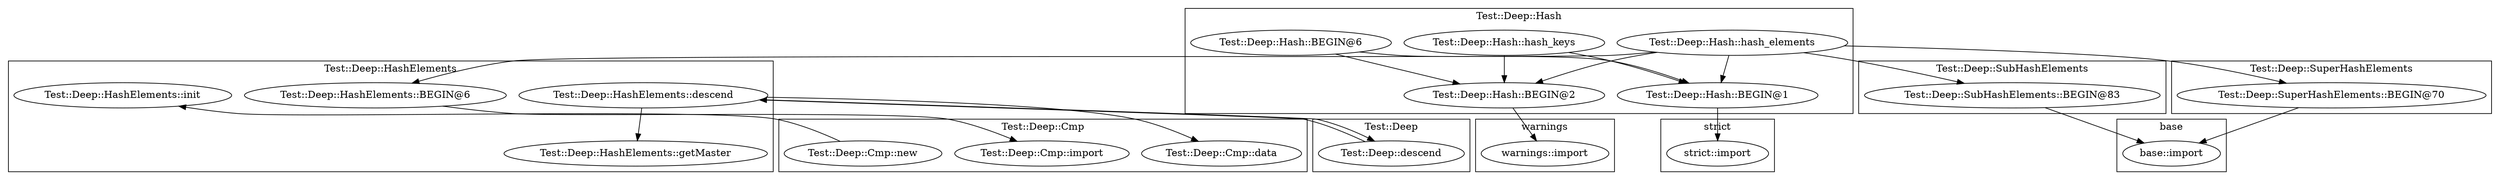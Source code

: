 digraph {
graph [overlap=false]
subgraph cluster_warnings {
	label="warnings";
	"warnings::import";
}
subgraph cluster_Test_Deep_Hash {
	label="Test::Deep::Hash";
	"Test::Deep::Hash::hash_elements";
	"Test::Deep::Hash::hash_keys";
	"Test::Deep::Hash::BEGIN@2";
	"Test::Deep::Hash::BEGIN@1";
	"Test::Deep::Hash::BEGIN@6";
}
subgraph cluster_Test_Deep_Cmp {
	label="Test::Deep::Cmp";
	"Test::Deep::Cmp::data";
	"Test::Deep::Cmp::import";
	"Test::Deep::Cmp::new";
}
subgraph cluster_Test_Deep_HashElements {
	label="Test::Deep::HashElements";
	"Test::Deep::HashElements::descend";
	"Test::Deep::HashElements::BEGIN@6";
	"Test::Deep::HashElements::getMaster";
	"Test::Deep::HashElements::init";
}
subgraph cluster_Test_Deep {
	label="Test::Deep";
	"Test::Deep::descend";
}
subgraph cluster_base {
	label="base";
	"base::import";
}
subgraph cluster_strict {
	label="strict";
	"strict::import";
}
subgraph cluster_Test_Deep_SubHashElements {
	label="Test::Deep::SubHashElements";
	"Test::Deep::SubHashElements::BEGIN@83";
}
subgraph cluster_Test_Deep_SuperHashElements {
	label="Test::Deep::SuperHashElements";
	"Test::Deep::SuperHashElements::BEGIN@70";
}
"Test::Deep::HashElements::descend" -> "Test::Deep::Cmp::data";
"Test::Deep::HashElements::BEGIN@6" -> "Test::Deep::Cmp::import";
"Test::Deep::HashElements::descend" -> "Test::Deep::descend";
"Test::Deep::Hash::hash_elements" -> "Test::Deep::Hash::BEGIN@1";
"Test::Deep::Hash::hash_keys" -> "Test::Deep::Hash::BEGIN@1";
"Test::Deep::Hash::BEGIN@6" -> "Test::Deep::Hash::BEGIN@1";
"Test::Deep::Hash::hash_elements" -> "Test::Deep::Hash::BEGIN@2";
"Test::Deep::Hash::hash_keys" -> "Test::Deep::Hash::BEGIN@2";
"Test::Deep::Hash::BEGIN@6" -> "Test::Deep::Hash::BEGIN@2";
"Test::Deep::Hash::hash_elements" -> "Test::Deep::HashElements::BEGIN@6";
"Test::Deep::HashElements::descend" -> "Test::Deep::HashElements::getMaster";
"Test::Deep::descend" -> "Test::Deep::HashElements::descend";
"Test::Deep::SubHashElements::BEGIN@83" -> "base::import";
"Test::Deep::SuperHashElements::BEGIN@70" -> "base::import";
"Test::Deep::Cmp::new" -> "Test::Deep::HashElements::init";
"Test::Deep::Hash::hash_elements" -> "Test::Deep::SubHashElements::BEGIN@83";
"Test::Deep::Hash::BEGIN@2" -> "warnings::import";
"Test::Deep::Hash::hash_elements" -> "Test::Deep::SuperHashElements::BEGIN@70";
"Test::Deep::Hash::BEGIN@1" -> "strict::import";
}
